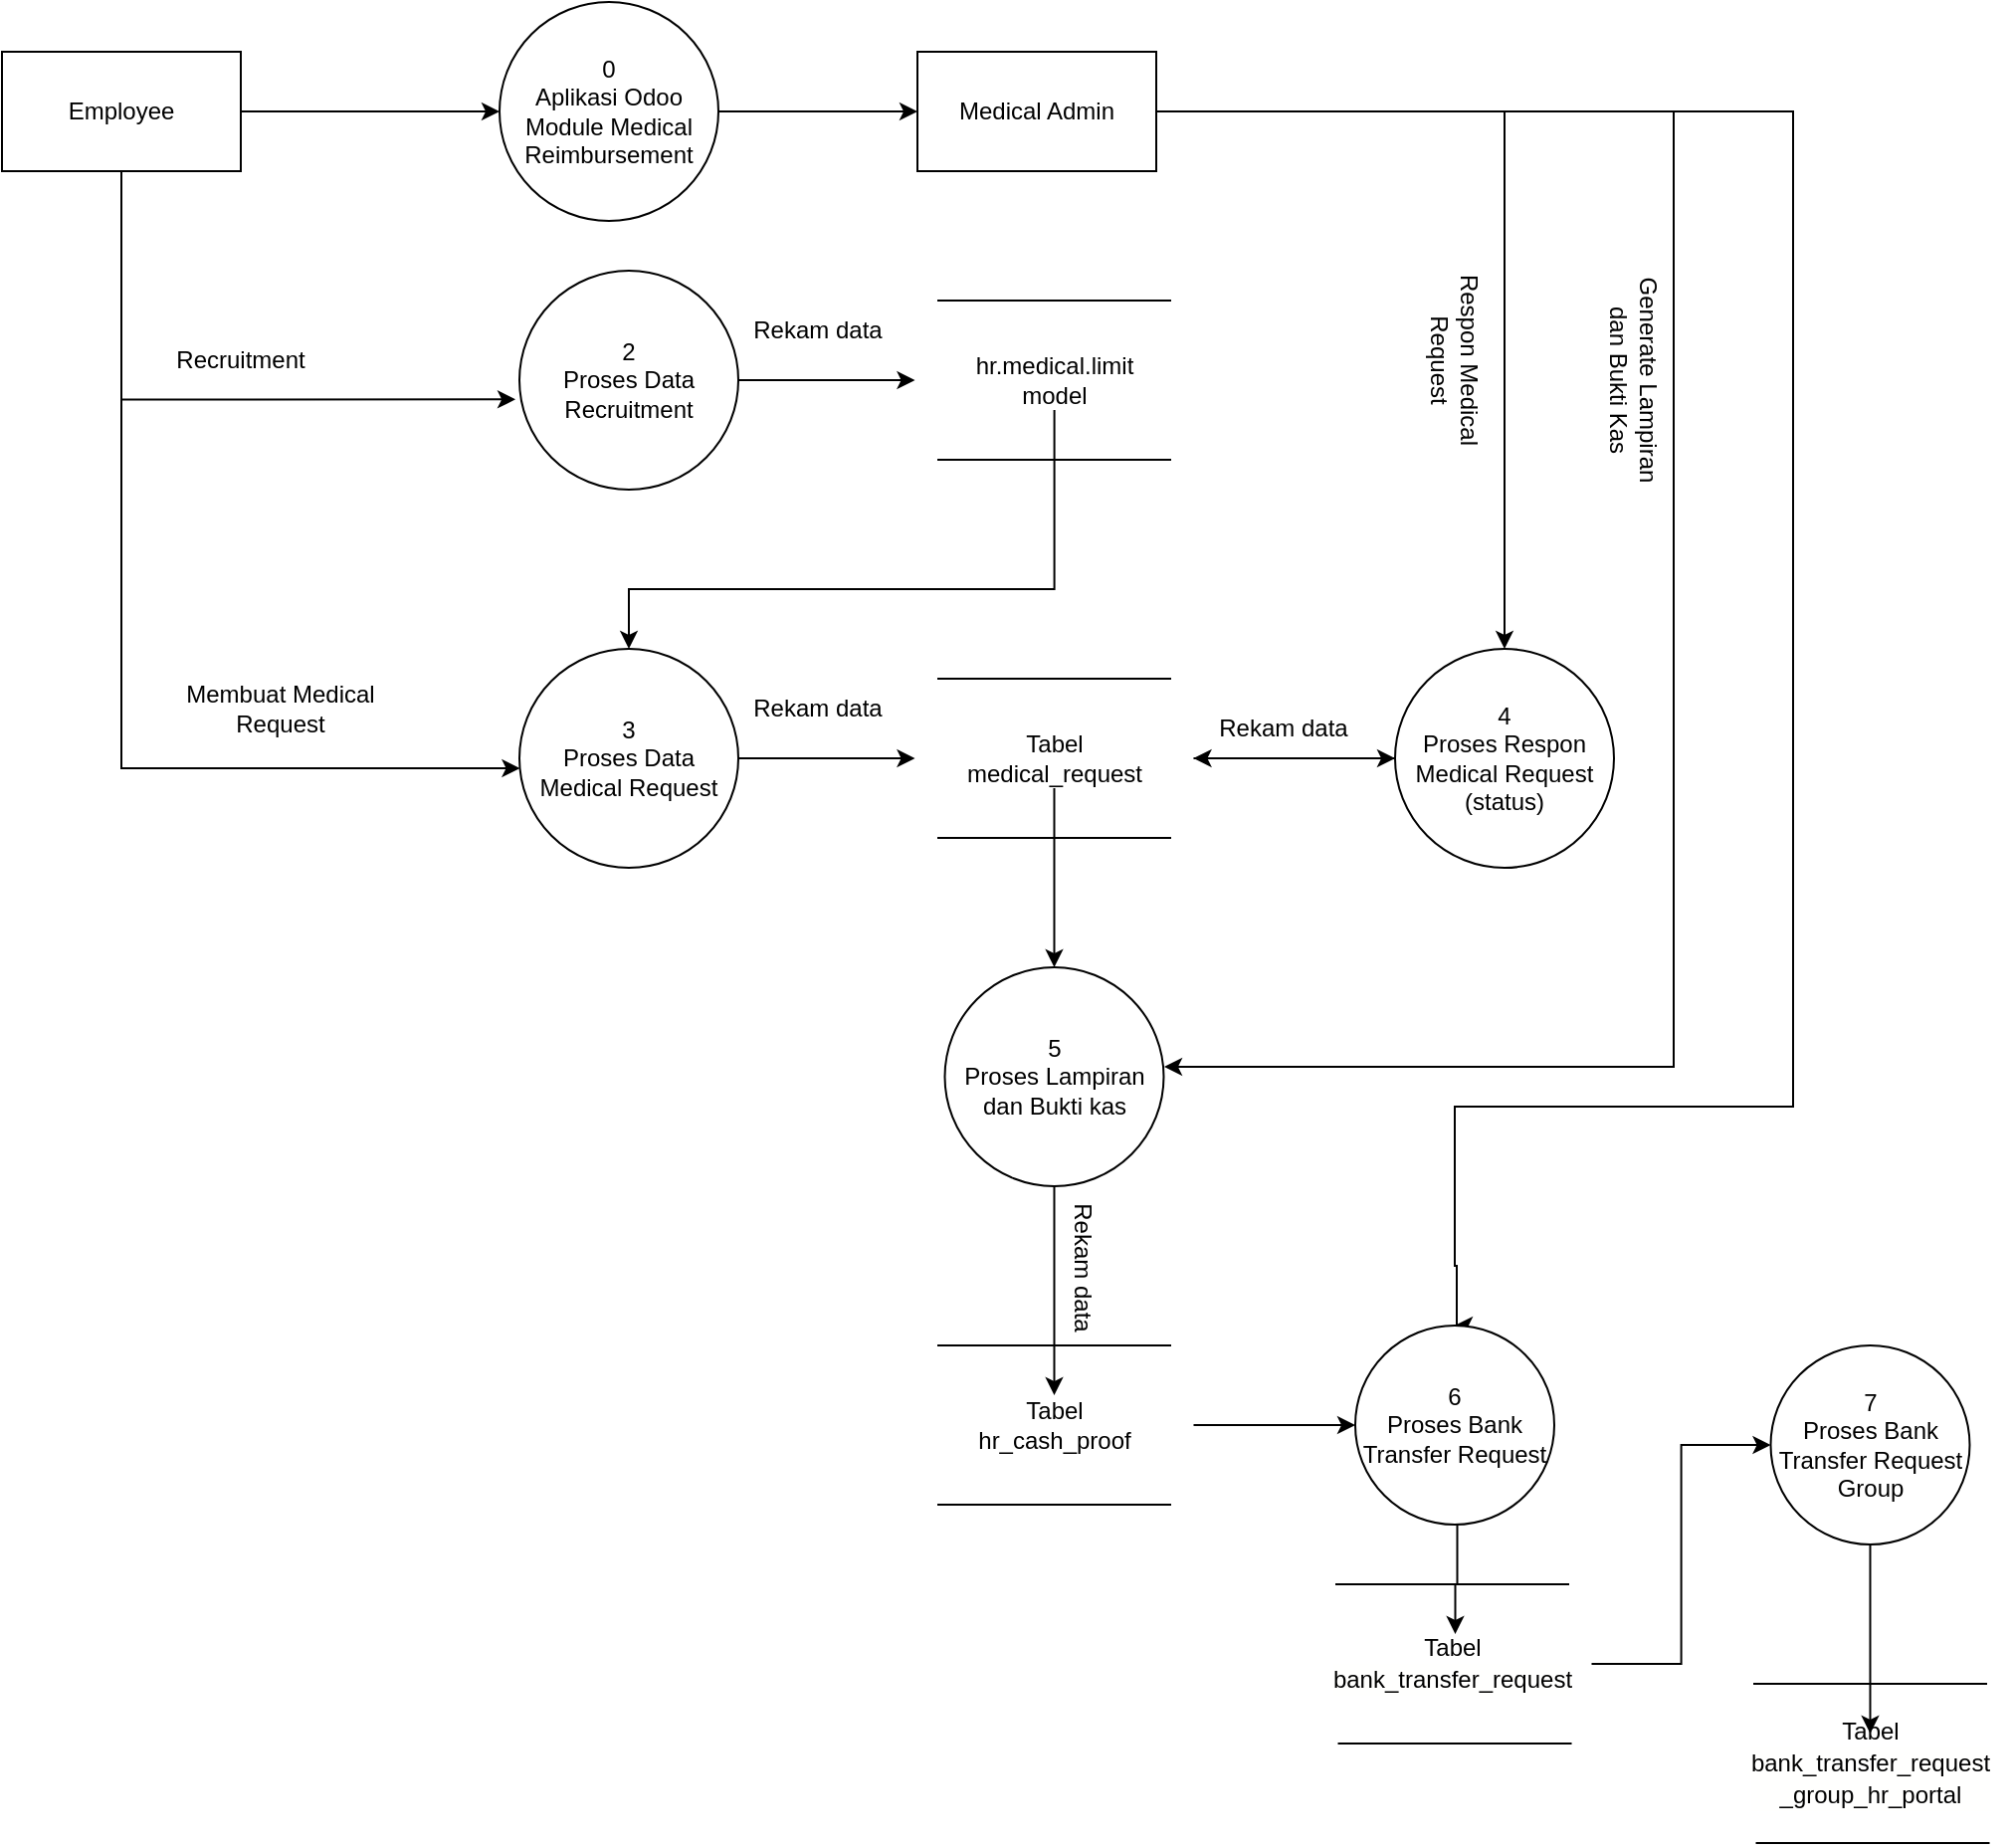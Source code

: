 <mxfile version="21.2.9" type="github">
  <diagram name="Page-1" id="NCHEDFaTNdQXQWnGJUuj">
    <mxGraphModel dx="1034" dy="462" grid="1" gridSize="10" guides="1" tooltips="1" connect="1" arrows="1" fold="1" page="1" pageScale="1" pageWidth="850" pageHeight="1100" math="0" shadow="0">
      <root>
        <mxCell id="0" />
        <mxCell id="1" parent="0" />
        <mxCell id="auxzIFHcxL0lGf6k54Ho-6" value="" style="edgeStyle=orthogonalEdgeStyle;rounded=0;orthogonalLoop=1;jettySize=auto;html=1;" edge="1" parent="1" source="auxzIFHcxL0lGf6k54Ho-1" target="auxzIFHcxL0lGf6k54Ho-2">
          <mxGeometry relative="1" as="geometry" />
        </mxCell>
        <mxCell id="auxzIFHcxL0lGf6k54Ho-31" style="edgeStyle=orthogonalEdgeStyle;rounded=0;orthogonalLoop=1;jettySize=auto;html=1;entryX=-0.018;entryY=0.588;entryDx=0;entryDy=0;entryPerimeter=0;" edge="1" parent="1" source="auxzIFHcxL0lGf6k54Ho-1" target="auxzIFHcxL0lGf6k54Ho-22">
          <mxGeometry relative="1" as="geometry">
            <Array as="points">
              <mxPoint x="140" y="305" />
            </Array>
          </mxGeometry>
        </mxCell>
        <mxCell id="auxzIFHcxL0lGf6k54Ho-1" value="Employee" style="rounded=0;whiteSpace=wrap;html=1;" vertex="1" parent="1">
          <mxGeometry x="80" y="130" width="120" height="60" as="geometry" />
        </mxCell>
        <mxCell id="auxzIFHcxL0lGf6k54Ho-7" value="" style="edgeStyle=orthogonalEdgeStyle;rounded=0;orthogonalLoop=1;jettySize=auto;html=1;" edge="1" parent="1" source="auxzIFHcxL0lGf6k54Ho-2" target="auxzIFHcxL0lGf6k54Ho-3">
          <mxGeometry relative="1" as="geometry" />
        </mxCell>
        <mxCell id="auxzIFHcxL0lGf6k54Ho-2" value="0&lt;br&gt;Aplikasi Odoo Module Medical Reimbursement" style="ellipse;whiteSpace=wrap;html=1;aspect=fixed;" vertex="1" parent="1">
          <mxGeometry x="330" y="105" width="110" height="110" as="geometry" />
        </mxCell>
        <mxCell id="auxzIFHcxL0lGf6k54Ho-34" style="edgeStyle=orthogonalEdgeStyle;rounded=0;orthogonalLoop=1;jettySize=auto;html=1;" edge="1" parent="1" source="auxzIFHcxL0lGf6k54Ho-3" target="auxzIFHcxL0lGf6k54Ho-36">
          <mxGeometry relative="1" as="geometry">
            <mxPoint x="790" y="400" as="targetPoint" />
          </mxGeometry>
        </mxCell>
        <mxCell id="auxzIFHcxL0lGf6k54Ho-40" style="edgeStyle=orthogonalEdgeStyle;rounded=0;orthogonalLoop=1;jettySize=auto;html=1;" edge="1" parent="1" source="auxzIFHcxL0lGf6k54Ho-3">
          <mxGeometry relative="1" as="geometry">
            <mxPoint x="664" y="640" as="targetPoint" />
            <Array as="points">
              <mxPoint x="920" y="160" />
              <mxPoint x="920" y="640" />
              <mxPoint x="664" y="640" />
            </Array>
          </mxGeometry>
        </mxCell>
        <mxCell id="auxzIFHcxL0lGf6k54Ho-56" style="edgeStyle=orthogonalEdgeStyle;rounded=0;orthogonalLoop=1;jettySize=auto;html=1;entryX=0.5;entryY=0;entryDx=0;entryDy=0;" edge="1" parent="1" source="auxzIFHcxL0lGf6k54Ho-3" target="auxzIFHcxL0lGf6k54Ho-57">
          <mxGeometry relative="1" as="geometry">
            <mxPoint x="810" y="690" as="targetPoint" />
            <Array as="points">
              <mxPoint x="980" y="160" />
              <mxPoint x="980" y="660" />
              <mxPoint x="810" y="660" />
              <mxPoint x="810" y="740" />
              <mxPoint x="811" y="740" />
            </Array>
          </mxGeometry>
        </mxCell>
        <mxCell id="auxzIFHcxL0lGf6k54Ho-3" value="Medical Admin" style="rounded=0;whiteSpace=wrap;html=1;" vertex="1" parent="1">
          <mxGeometry x="540" y="130" width="120" height="60" as="geometry" />
        </mxCell>
        <mxCell id="auxzIFHcxL0lGf6k54Ho-20" value="" style="group" vertex="1" connectable="0" parent="1">
          <mxGeometry x="90.0" y="240" width="588.75" height="110" as="geometry" />
        </mxCell>
        <mxCell id="auxzIFHcxL0lGf6k54Ho-22" value="2&lt;br&gt;Proses Data Recruitment" style="ellipse;whiteSpace=wrap;html=1;aspect=fixed;" vertex="1" parent="auxzIFHcxL0lGf6k54Ho-20">
          <mxGeometry x="250" width="110" height="110" as="geometry" />
        </mxCell>
        <mxCell id="auxzIFHcxL0lGf6k54Ho-24" value="" style="group" vertex="1" connectable="0" parent="auxzIFHcxL0lGf6k54Ho-20">
          <mxGeometry x="460" y="15" width="128.75" height="80" as="geometry" />
        </mxCell>
        <mxCell id="auxzIFHcxL0lGf6k54Ho-25" value="" style="endArrow=none;html=1;rounded=0;" edge="1" parent="auxzIFHcxL0lGf6k54Ho-24">
          <mxGeometry width="50" height="50" relative="1" as="geometry">
            <mxPoint as="sourcePoint" />
            <mxPoint x="117.5" as="targetPoint" />
            <Array as="points" />
          </mxGeometry>
        </mxCell>
        <mxCell id="auxzIFHcxL0lGf6k54Ho-26" value="" style="endArrow=none;html=1;rounded=0;" edge="1" parent="auxzIFHcxL0lGf6k54Ho-24">
          <mxGeometry width="50" height="50" relative="1" as="geometry">
            <mxPoint y="80" as="sourcePoint" />
            <mxPoint x="117.5" y="80" as="targetPoint" />
            <Array as="points" />
          </mxGeometry>
        </mxCell>
        <mxCell id="auxzIFHcxL0lGf6k54Ho-27" value="hr.medical.limit&lt;br&gt;model" style="text;html=1;strokeColor=none;fillColor=none;align=center;verticalAlign=middle;whiteSpace=wrap;rounded=0;" vertex="1" parent="auxzIFHcxL0lGf6k54Ho-24">
          <mxGeometry x="-11.25" y="25" width="140" height="30" as="geometry" />
        </mxCell>
        <mxCell id="auxzIFHcxL0lGf6k54Ho-28" style="edgeStyle=orthogonalEdgeStyle;rounded=0;orthogonalLoop=1;jettySize=auto;html=1;entryX=0;entryY=0.5;entryDx=0;entryDy=0;" edge="1" parent="auxzIFHcxL0lGf6k54Ho-20" source="auxzIFHcxL0lGf6k54Ho-22" target="auxzIFHcxL0lGf6k54Ho-27">
          <mxGeometry relative="1" as="geometry" />
        </mxCell>
        <mxCell id="auxzIFHcxL0lGf6k54Ho-30" value="Rekam data" style="text;html=1;strokeColor=none;fillColor=none;align=center;verticalAlign=middle;whiteSpace=wrap;rounded=0;" vertex="1" parent="auxzIFHcxL0lGf6k54Ho-20">
          <mxGeometry x="340" y="15" width="120" height="30" as="geometry" />
        </mxCell>
        <mxCell id="auxzIFHcxL0lGf6k54Ho-32" value="Recruitment" style="text;html=1;strokeColor=none;fillColor=none;align=center;verticalAlign=middle;whiteSpace=wrap;rounded=0;" vertex="1" parent="auxzIFHcxL0lGf6k54Ho-20">
          <mxGeometry x="80.0" y="30" width="60" height="30" as="geometry" />
        </mxCell>
        <mxCell id="auxzIFHcxL0lGf6k54Ho-9" value="3&lt;br&gt;Proses Data Medical Request" style="ellipse;whiteSpace=wrap;html=1;aspect=fixed;" vertex="1" parent="1">
          <mxGeometry x="340" y="430" width="110" height="110" as="geometry" />
        </mxCell>
        <mxCell id="auxzIFHcxL0lGf6k54Ho-10" value="" style="edgeStyle=orthogonalEdgeStyle;rounded=0;orthogonalLoop=1;jettySize=auto;html=1;" edge="1" parent="1" target="auxzIFHcxL0lGf6k54Ho-9">
          <mxGeometry relative="1" as="geometry">
            <mxPoint x="140" y="200" as="sourcePoint" />
            <Array as="points">
              <mxPoint x="140" y="490" />
            </Array>
          </mxGeometry>
        </mxCell>
        <mxCell id="auxzIFHcxL0lGf6k54Ho-13" value="" style="group" vertex="1" connectable="0" parent="1">
          <mxGeometry x="550" y="445" width="128.75" height="80" as="geometry" />
        </mxCell>
        <mxCell id="auxzIFHcxL0lGf6k54Ho-11" value="" style="endArrow=none;html=1;rounded=0;" edge="1" parent="auxzIFHcxL0lGf6k54Ho-13">
          <mxGeometry width="50" height="50" relative="1" as="geometry">
            <mxPoint as="sourcePoint" />
            <mxPoint x="117.5" as="targetPoint" />
            <Array as="points" />
          </mxGeometry>
        </mxCell>
        <mxCell id="auxzIFHcxL0lGf6k54Ho-12" value="" style="endArrow=none;html=1;rounded=0;" edge="1" parent="auxzIFHcxL0lGf6k54Ho-13">
          <mxGeometry width="50" height="50" relative="1" as="geometry">
            <mxPoint y="80" as="sourcePoint" />
            <mxPoint x="117.5" y="80" as="targetPoint" />
            <Array as="points" />
          </mxGeometry>
        </mxCell>
        <mxCell id="auxzIFHcxL0lGf6k54Ho-14" value="Tabel &lt;br&gt;medical_request" style="text;html=1;strokeColor=none;fillColor=none;align=center;verticalAlign=middle;whiteSpace=wrap;rounded=0;" vertex="1" parent="auxzIFHcxL0lGf6k54Ho-13">
          <mxGeometry x="-11.25" y="25" width="140" height="30" as="geometry" />
        </mxCell>
        <mxCell id="auxzIFHcxL0lGf6k54Ho-15" style="edgeStyle=orthogonalEdgeStyle;rounded=0;orthogonalLoop=1;jettySize=auto;html=1;entryX=0;entryY=0.5;entryDx=0;entryDy=0;" edge="1" parent="1" source="auxzIFHcxL0lGf6k54Ho-9" target="auxzIFHcxL0lGf6k54Ho-14">
          <mxGeometry relative="1" as="geometry" />
        </mxCell>
        <mxCell id="auxzIFHcxL0lGf6k54Ho-16" value="Membuat Medical Request" style="text;html=1;strokeColor=none;fillColor=none;align=center;verticalAlign=middle;whiteSpace=wrap;rounded=0;" vertex="1" parent="1">
          <mxGeometry x="160" y="445" width="120" height="30" as="geometry" />
        </mxCell>
        <mxCell id="auxzIFHcxL0lGf6k54Ho-18" value="Rekam data" style="text;html=1;strokeColor=none;fillColor=none;align=center;verticalAlign=middle;whiteSpace=wrap;rounded=0;" vertex="1" parent="1">
          <mxGeometry x="430" y="445" width="120" height="30" as="geometry" />
        </mxCell>
        <mxCell id="auxzIFHcxL0lGf6k54Ho-33" style="edgeStyle=orthogonalEdgeStyle;rounded=0;orthogonalLoop=1;jettySize=auto;html=1;entryX=0.5;entryY=0;entryDx=0;entryDy=0;" edge="1" parent="1" source="auxzIFHcxL0lGf6k54Ho-27" target="auxzIFHcxL0lGf6k54Ho-9">
          <mxGeometry relative="1" as="geometry">
            <Array as="points">
              <mxPoint x="609" y="400" />
              <mxPoint x="395" y="400" />
            </Array>
          </mxGeometry>
        </mxCell>
        <mxCell id="auxzIFHcxL0lGf6k54Ho-38" style="edgeStyle=orthogonalEdgeStyle;rounded=0;orthogonalLoop=1;jettySize=auto;html=1;entryX=1;entryY=0.5;entryDx=0;entryDy=0;" edge="1" parent="1" source="auxzIFHcxL0lGf6k54Ho-36" target="auxzIFHcxL0lGf6k54Ho-14">
          <mxGeometry relative="1" as="geometry" />
        </mxCell>
        <mxCell id="auxzIFHcxL0lGf6k54Ho-36" value="4&lt;br&gt;Proses Respon Medical Request&lt;br&gt;(status)" style="ellipse;whiteSpace=wrap;html=1;aspect=fixed;" vertex="1" parent="1">
          <mxGeometry x="780" y="430" width="110" height="110" as="geometry" />
        </mxCell>
        <mxCell id="auxzIFHcxL0lGf6k54Ho-37" style="edgeStyle=orthogonalEdgeStyle;rounded=0;orthogonalLoop=1;jettySize=auto;html=1;entryX=0;entryY=0.5;entryDx=0;entryDy=0;" edge="1" parent="1" source="auxzIFHcxL0lGf6k54Ho-14" target="auxzIFHcxL0lGf6k54Ho-36">
          <mxGeometry relative="1" as="geometry" />
        </mxCell>
        <mxCell id="auxzIFHcxL0lGf6k54Ho-39" value="Respon Medical Request" style="text;html=1;strokeColor=none;fillColor=none;align=center;verticalAlign=middle;whiteSpace=wrap;rounded=0;rotation=90;" vertex="1" parent="1">
          <mxGeometry x="750" y="270" width="120" height="30" as="geometry" />
        </mxCell>
        <mxCell id="auxzIFHcxL0lGf6k54Ho-54" value="" style="edgeStyle=orthogonalEdgeStyle;rounded=0;orthogonalLoop=1;jettySize=auto;html=1;" edge="1" parent="1" source="auxzIFHcxL0lGf6k54Ho-41" target="auxzIFHcxL0lGf6k54Ho-53">
          <mxGeometry relative="1" as="geometry" />
        </mxCell>
        <mxCell id="auxzIFHcxL0lGf6k54Ho-41" value="5&lt;br&gt;Proses Lampiran dan Bukti kas" style="ellipse;whiteSpace=wrap;html=1;aspect=fixed;" vertex="1" parent="1">
          <mxGeometry x="553.75" y="590" width="110" height="110" as="geometry" />
        </mxCell>
        <mxCell id="auxzIFHcxL0lGf6k54Ho-42" style="edgeStyle=orthogonalEdgeStyle;rounded=0;orthogonalLoop=1;jettySize=auto;html=1;entryX=0.5;entryY=0;entryDx=0;entryDy=0;" edge="1" parent="1" source="auxzIFHcxL0lGf6k54Ho-14" target="auxzIFHcxL0lGf6k54Ho-41">
          <mxGeometry relative="1" as="geometry" />
        </mxCell>
        <mxCell id="auxzIFHcxL0lGf6k54Ho-43" value="Rekam data" style="text;html=1;strokeColor=none;fillColor=none;align=center;verticalAlign=middle;whiteSpace=wrap;rounded=0;" vertex="1" parent="1">
          <mxGeometry x="663.75" y="455" width="120" height="30" as="geometry" />
        </mxCell>
        <mxCell id="auxzIFHcxL0lGf6k54Ho-44" value="Generate Lampiran dan Bukti Kas" style="text;html=1;strokeColor=none;fillColor=none;align=center;verticalAlign=middle;whiteSpace=wrap;rounded=0;rotation=90;" vertex="1" parent="1">
          <mxGeometry x="840" y="280" width="120" height="30" as="geometry" />
        </mxCell>
        <mxCell id="auxzIFHcxL0lGf6k54Ho-50" value="" style="group" vertex="1" connectable="0" parent="1">
          <mxGeometry x="550" y="780" width="128.75" height="80" as="geometry" />
        </mxCell>
        <mxCell id="auxzIFHcxL0lGf6k54Ho-51" value="" style="endArrow=none;html=1;rounded=0;" edge="1" parent="auxzIFHcxL0lGf6k54Ho-50">
          <mxGeometry width="50" height="50" relative="1" as="geometry">
            <mxPoint as="sourcePoint" />
            <mxPoint x="117.5" as="targetPoint" />
            <Array as="points" />
          </mxGeometry>
        </mxCell>
        <mxCell id="auxzIFHcxL0lGf6k54Ho-52" value="" style="endArrow=none;html=1;rounded=0;" edge="1" parent="auxzIFHcxL0lGf6k54Ho-50">
          <mxGeometry width="50" height="50" relative="1" as="geometry">
            <mxPoint y="80" as="sourcePoint" />
            <mxPoint x="117.5" y="80" as="targetPoint" />
            <Array as="points" />
          </mxGeometry>
        </mxCell>
        <mxCell id="auxzIFHcxL0lGf6k54Ho-53" value="Tabel &lt;br&gt;hr_cash_proof" style="text;html=1;strokeColor=none;fillColor=none;align=center;verticalAlign=middle;whiteSpace=wrap;rounded=0;" vertex="1" parent="auxzIFHcxL0lGf6k54Ho-50">
          <mxGeometry x="-11.25" y="25" width="140" height="30" as="geometry" />
        </mxCell>
        <mxCell id="auxzIFHcxL0lGf6k54Ho-55" value="Rekam data" style="text;html=1;strokeColor=none;fillColor=none;align=center;verticalAlign=middle;whiteSpace=wrap;rounded=0;rotation=90;" vertex="1" parent="1">
          <mxGeometry x="563" y="726" width="120" height="30" as="geometry" />
        </mxCell>
        <mxCell id="auxzIFHcxL0lGf6k54Ho-62" value="" style="edgeStyle=orthogonalEdgeStyle;rounded=0;orthogonalLoop=1;jettySize=auto;html=1;" edge="1" parent="1" source="auxzIFHcxL0lGf6k54Ho-57" target="auxzIFHcxL0lGf6k54Ho-61">
          <mxGeometry relative="1" as="geometry">
            <Array as="points">
              <mxPoint x="811.25" y="900" />
              <mxPoint x="810.25" y="900" />
            </Array>
          </mxGeometry>
        </mxCell>
        <mxCell id="auxzIFHcxL0lGf6k54Ho-57" value="6&lt;br&gt;Proses Bank Transfer Request" style="ellipse;whiteSpace=wrap;html=1;aspect=fixed;" vertex="1" parent="1">
          <mxGeometry x="760" y="770" width="100" height="100" as="geometry" />
        </mxCell>
        <mxCell id="auxzIFHcxL0lGf6k54Ho-63" style="edgeStyle=orthogonalEdgeStyle;rounded=0;orthogonalLoop=1;jettySize=auto;html=1;entryX=0;entryY=0.5;entryDx=0;entryDy=0;" edge="1" parent="1" source="auxzIFHcxL0lGf6k54Ho-53" target="auxzIFHcxL0lGf6k54Ho-57">
          <mxGeometry relative="1" as="geometry" />
        </mxCell>
        <mxCell id="auxzIFHcxL0lGf6k54Ho-71" value="" style="edgeStyle=orthogonalEdgeStyle;rounded=0;orthogonalLoop=1;jettySize=auto;html=1;" edge="1" parent="1" source="auxzIFHcxL0lGf6k54Ho-64" target="auxzIFHcxL0lGf6k54Ho-68">
          <mxGeometry relative="1" as="geometry" />
        </mxCell>
        <mxCell id="auxzIFHcxL0lGf6k54Ho-64" value="7&lt;br&gt;Proses Bank Transfer Request&lt;br&gt;Group" style="ellipse;whiteSpace=wrap;html=1;aspect=fixed;" vertex="1" parent="1">
          <mxGeometry x="968.75" y="780" width="100" height="100" as="geometry" />
        </mxCell>
        <mxCell id="auxzIFHcxL0lGf6k54Ho-65" style="edgeStyle=orthogonalEdgeStyle;rounded=0;orthogonalLoop=1;jettySize=auto;html=1;entryX=0;entryY=0.5;entryDx=0;entryDy=0;" edge="1" parent="1" source="auxzIFHcxL0lGf6k54Ho-61" target="auxzIFHcxL0lGf6k54Ho-64">
          <mxGeometry relative="1" as="geometry" />
        </mxCell>
        <mxCell id="auxzIFHcxL0lGf6k54Ho-70" value="" style="group" vertex="1" connectable="0" parent="1">
          <mxGeometry x="960" y="950" width="128.75" height="80" as="geometry" />
        </mxCell>
        <mxCell id="auxzIFHcxL0lGf6k54Ho-66" value="" style="group" vertex="1" connectable="0" parent="auxzIFHcxL0lGf6k54Ho-70">
          <mxGeometry width="128.75" height="80" as="geometry" />
        </mxCell>
        <mxCell id="auxzIFHcxL0lGf6k54Ho-67" value="" style="endArrow=none;html=1;rounded=0;" edge="1" parent="auxzIFHcxL0lGf6k54Ho-66">
          <mxGeometry width="50" height="50" relative="1" as="geometry">
            <mxPoint as="sourcePoint" />
            <mxPoint x="117.5" as="targetPoint" />
            <Array as="points" />
          </mxGeometry>
        </mxCell>
        <mxCell id="auxzIFHcxL0lGf6k54Ho-68" value="Tabel &lt;br&gt;&lt;div style=&quot;background-color: rgb(255, 255, 254); line-height: 16px;&quot;&gt;&lt;div style=&quot;line-height: 16px;&quot;&gt;bank_transfer_request&lt;/div&gt;&lt;div style=&quot;line-height: 16px;&quot;&gt;_group_hr_portal&lt;/div&gt;&lt;/div&gt;" style="text;html=1;strokeColor=none;fillColor=none;align=center;verticalAlign=middle;whiteSpace=wrap;rounded=0;" vertex="1" parent="auxzIFHcxL0lGf6k54Ho-66">
          <mxGeometry x="-11.25" y="25" width="140" height="30" as="geometry" />
        </mxCell>
        <mxCell id="auxzIFHcxL0lGf6k54Ho-69" value="" style="endArrow=none;html=1;rounded=0;" edge="1" parent="auxzIFHcxL0lGf6k54Ho-70">
          <mxGeometry width="50" height="50" relative="1" as="geometry">
            <mxPoint x="1.26" y="80" as="sourcePoint" />
            <mxPoint x="118.76" y="80" as="targetPoint" />
            <Array as="points" />
          </mxGeometry>
        </mxCell>
        <mxCell id="auxzIFHcxL0lGf6k54Ho-72" value="" style="group" vertex="1" connectable="0" parent="1">
          <mxGeometry x="750" y="900" width="128.75" height="80" as="geometry" />
        </mxCell>
        <mxCell id="auxzIFHcxL0lGf6k54Ho-58" value="" style="group" vertex="1" connectable="0" parent="auxzIFHcxL0lGf6k54Ho-72">
          <mxGeometry width="128.75" height="80" as="geometry" />
        </mxCell>
        <mxCell id="auxzIFHcxL0lGf6k54Ho-59" value="" style="endArrow=none;html=1;rounded=0;" edge="1" parent="auxzIFHcxL0lGf6k54Ho-58">
          <mxGeometry width="50" height="50" relative="1" as="geometry">
            <mxPoint as="sourcePoint" />
            <mxPoint x="117.5" as="targetPoint" />
            <Array as="points" />
          </mxGeometry>
        </mxCell>
        <mxCell id="auxzIFHcxL0lGf6k54Ho-61" value="Tabel &lt;br&gt;&lt;div style=&quot;background-color: rgb(255, 255, 254); line-height: 16px;&quot;&gt;bank_transfer_request&lt;/div&gt;" style="text;html=1;strokeColor=none;fillColor=none;align=center;verticalAlign=middle;whiteSpace=wrap;rounded=0;" vertex="1" parent="auxzIFHcxL0lGf6k54Ho-58">
          <mxGeometry x="-11.25" y="25" width="140" height="30" as="geometry" />
        </mxCell>
        <mxCell id="auxzIFHcxL0lGf6k54Ho-60" value="" style="endArrow=none;html=1;rounded=0;" edge="1" parent="auxzIFHcxL0lGf6k54Ho-72">
          <mxGeometry width="50" height="50" relative="1" as="geometry">
            <mxPoint x="1.26" y="80" as="sourcePoint" />
            <mxPoint x="118.76" y="80" as="targetPoint" />
            <Array as="points" />
          </mxGeometry>
        </mxCell>
      </root>
    </mxGraphModel>
  </diagram>
</mxfile>
